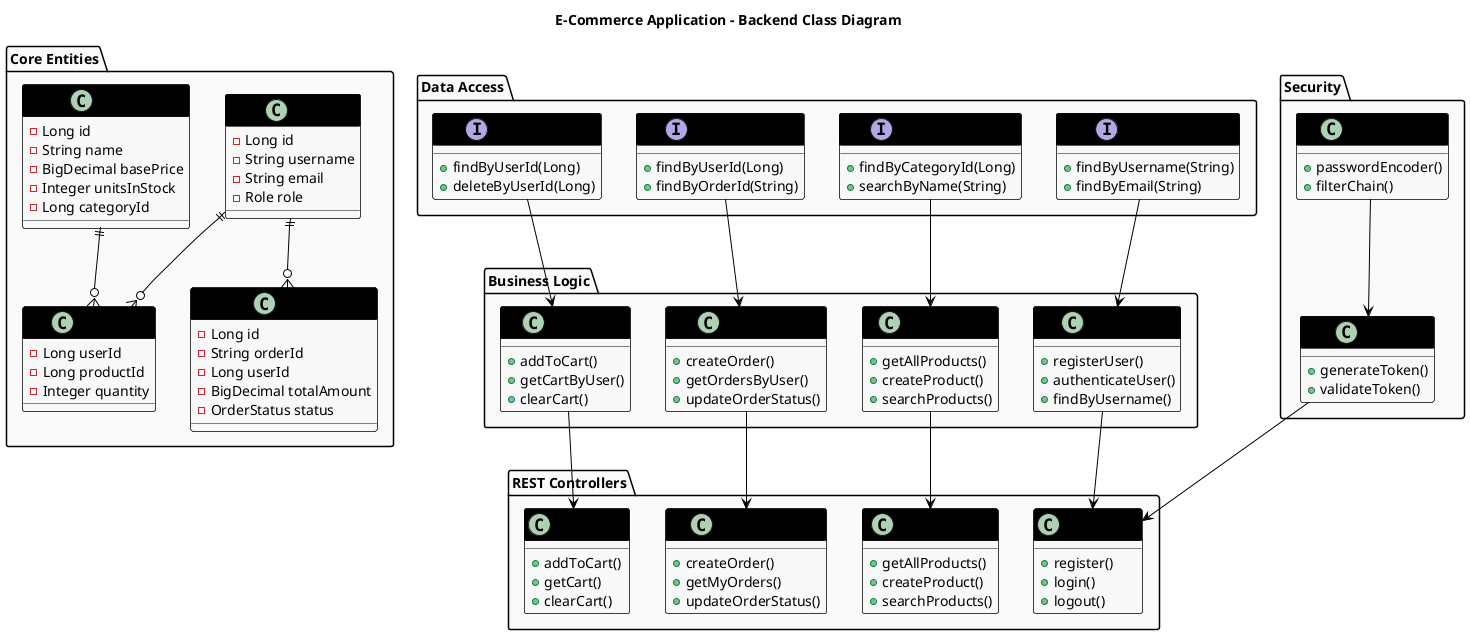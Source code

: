 @startuml Class Diagram
!define PLANTUML_LIMIT_SIZE 8192
skinparam backgroundColor #FFFFFF
skinparam class {
    BackgroundColor #F8F8F8
    BorderColor #000000
    FontColor #000000
    HeaderBackgroundColor #000000
    HeaderFontColor #FFFFFF
    FontSize 11
}
skinparam interface {
    BackgroundColor #F0F0F0
    BorderColor #000000
    FontColor #000000
}
skinparam package {
    BackgroundColor #FAFAFA
    BorderColor #000000
    FontColor #000000
}
skinparam arrow {
    Color #000000
    FontColor #000000
}

title E-Commerce Application - Backend Class Diagram

package "Core Entities" {
    class User {
        -Long id
        -String username
        -String email
        -Role role
    }

    class Product {
        -Long id
        -String name
        -BigDecimal basePrice
        -Integer unitsInStock
        -Long categoryId
    }

    class Order {
        -Long id
        -String orderId
        -Long userId
        -BigDecimal totalAmount
        -OrderStatus status
    }

    class CartItem {
        -Long userId
        -Long productId
        -Integer quantity
    }
}

package "Data Access" {
    interface UserRepository {
        +findByUsername(String)
        +findByEmail(String)
    }

    interface ProductRepository {
        +findByCategoryId(Long)
        +searchByName(String)
    }

    interface OrderRepository {
        +findByUserId(Long)
        +findByOrderId(String)
    }

    interface CartRepository {
        +findByUserId(Long)
        +deleteByUserId(Long)
    }
}

package "Business Logic" {
    class UserService {
        +registerUser()
        +authenticateUser()
        +findByUsername()
    }

    class ProductService {
        +getAllProducts()
        +createProduct()
        +searchProducts()
    }

    class OrderService {
        +createOrder()
        +getOrdersByUser()
        +updateOrderStatus()
    }

    class CartService {
        +addToCart()
        +getCartByUser()
        +clearCart()
    }
}

package "REST Controllers" {
    class AuthController {
        +register()
        +login()
        +logout()
    }

    class ProductController {
        +getAllProducts()
        +createProduct()
        +searchProducts()
    }

    class OrderController {
        +createOrder()
        +getMyOrders()
        +updateOrderStatus()
    }

    class CartController {
        +addToCart()
        +getCart()
        +clearCart()
    }
}

package "Security" {
    class JwtUtil {
        +generateToken()
        +validateToken()
    }

    class SecurityConfig {
        +passwordEncoder()
        +filterChain()
    }
}

' Relationships
UserRepository --> UserService
ProductRepository --> ProductService
OrderRepository --> OrderService
CartRepository --> CartService

UserService --> AuthController
ProductService --> ProductController
OrderService --> OrderController
CartService --> CartController

JwtUtil --> AuthController
SecurityConfig --> JwtUtil

User ||--o{ CartItem
User ||--o{ Order
Product ||--o{ CartItem

@enduml